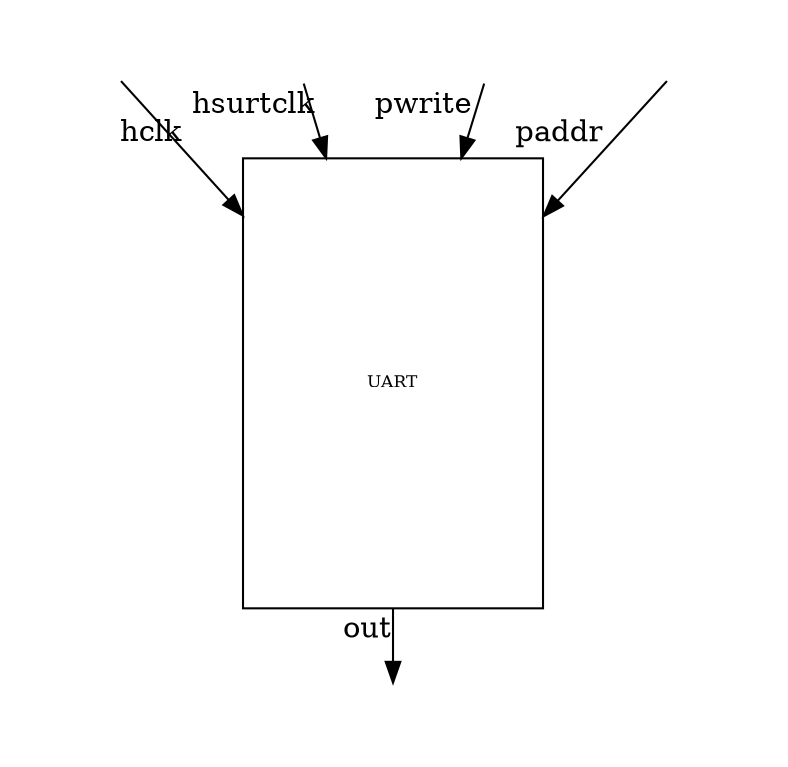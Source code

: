 // UART
digraph {
	main [label=UART fixedsize=true width=2 shape=box fontsize=8 height=3]
	0 [label=secret style=invis]
		0 -> main [xlabel=hclk constraint=true]
	1 [label=secret style=invis]
		1 -> main [xlabel=hsurtclk constraint=true]
	2 [label=secret style=invis]
		2 -> main [xlabel=pwrite constraint=true]
	3 [label=secret style=invis]
		3 -> main [xlabel=paddr constraint=true]
	4 [label=secret style=invis]
		main -> 4 [xlabel=out constraint=true]
}